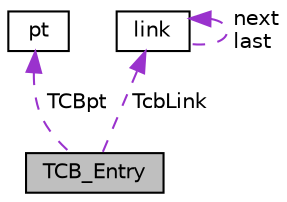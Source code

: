 digraph "TCB_Entry"
{
  edge [fontname="Helvetica",fontsize="10",labelfontname="Helvetica",labelfontsize="10"];
  node [fontname="Helvetica",fontsize="10",shape=record];
  Node1 [label="TCB_Entry",height=0.2,width=0.4,color="black", fillcolor="grey75", style="filled" fontcolor="black"];
  Node2 -> Node1 [dir="back",color="darkorchid3",fontsize="10",style="dashed",label=" TCBpt" ,fontname="Helvetica"];
  Node2 [label="pt",height=0.2,width=0.4,color="black", fillcolor="white", style="filled",URL="$structpt.html"];
  Node3 -> Node1 [dir="back",color="darkorchid3",fontsize="10",style="dashed",label=" TcbLink" ,fontname="Helvetica"];
  Node3 [label="link",height=0.2,width=0.4,color="black", fillcolor="white", style="filled",URL="$structlink.html"];
  Node3 -> Node3 [dir="back",color="darkorchid3",fontsize="10",style="dashed",label=" next\nlast" ,fontname="Helvetica"];
}
